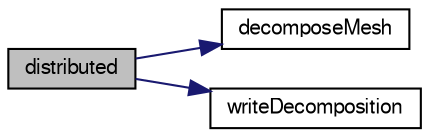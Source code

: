 digraph "distributed"
{
  bgcolor="transparent";
  edge [fontname="FreeSans",fontsize="10",labelfontname="FreeSans",labelfontsize="10"];
  node [fontname="FreeSans",fontsize="10",shape=record];
  rankdir="LR";
  Node6 [label="distributed",height=0.2,width=0.4,color="black", fillcolor="grey75", style="filled", fontcolor="black"];
  Node6 -> Node7 [color="midnightblue",fontsize="10",style="solid",fontname="FreeSans"];
  Node7 [label="decomposeMesh",height=0.2,width=0.4,color="black",URL="$a31662.html#af6df39465df573e4e65b0d4d6ceee2e8",tooltip="Decompose mesh. "];
  Node6 -> Node8 [color="midnightblue",fontsize="10",style="solid",fontname="FreeSans"];
  Node8 [label="writeDecomposition",height=0.2,width=0.4,color="black",URL="$a31662.html#abab598255479ff2420048e1f96a5f019",tooltip="Write decomposition. "];
}
